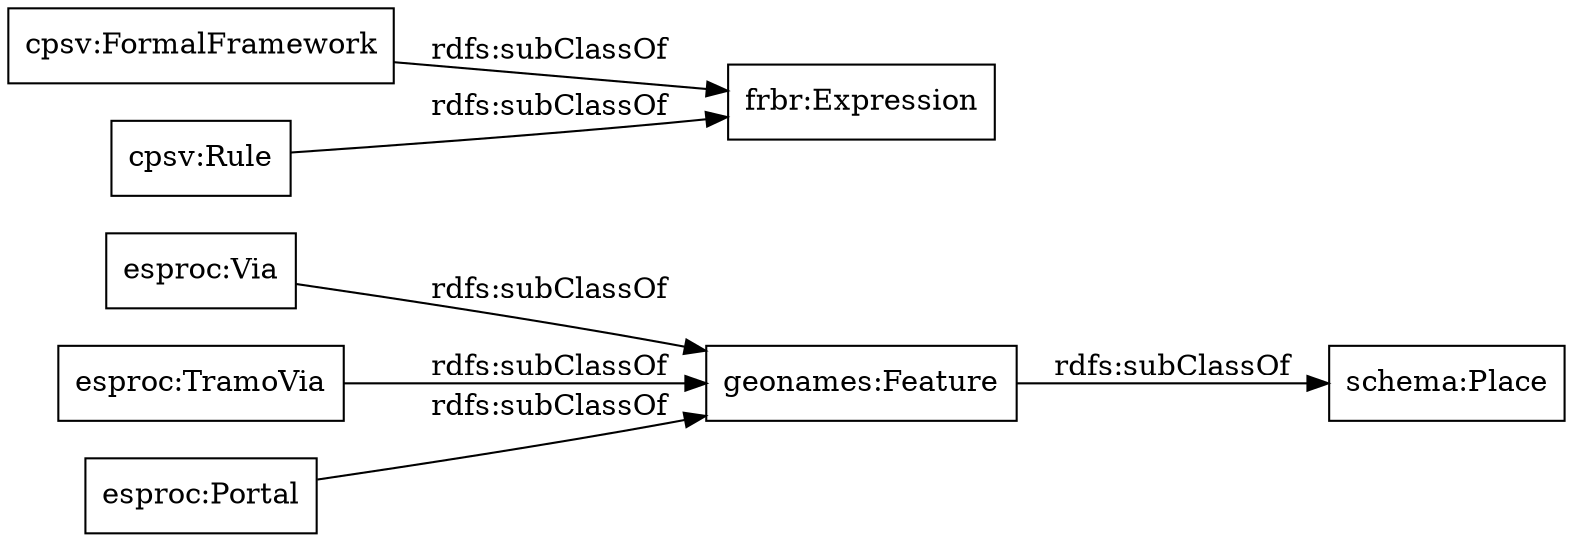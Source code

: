 digraph ar2dtool_diagram { 
rankdir=LR;
size="1000"
node [shape = rectangle, color="black"]; "geonames:Feature" "esproc:Via" "esproc:TramoVia" "esproc:Portal" "schema:Place" "cpsv:FormalFramework" "cpsv:Rule" ; /*classes style*/
	"geonames:Feature" -> "schema:Place" [ label = "rdfs:subClassOf" ];
	"esproc:Portal" -> "geonames:Feature" [ label = "rdfs:subClassOf" ];
	"esproc:TramoVia" -> "geonames:Feature" [ label = "rdfs:subClassOf" ];
	"esproc:Via" -> "geonames:Feature" [ label = "rdfs:subClassOf" ];
	"cpsv:Rule" -> "frbr:Expression" [ label = "rdfs:subClassOf" ];
	"cpsv:FormalFramework" -> "frbr:Expression" [ label = "rdfs:subClassOf" ];

}
